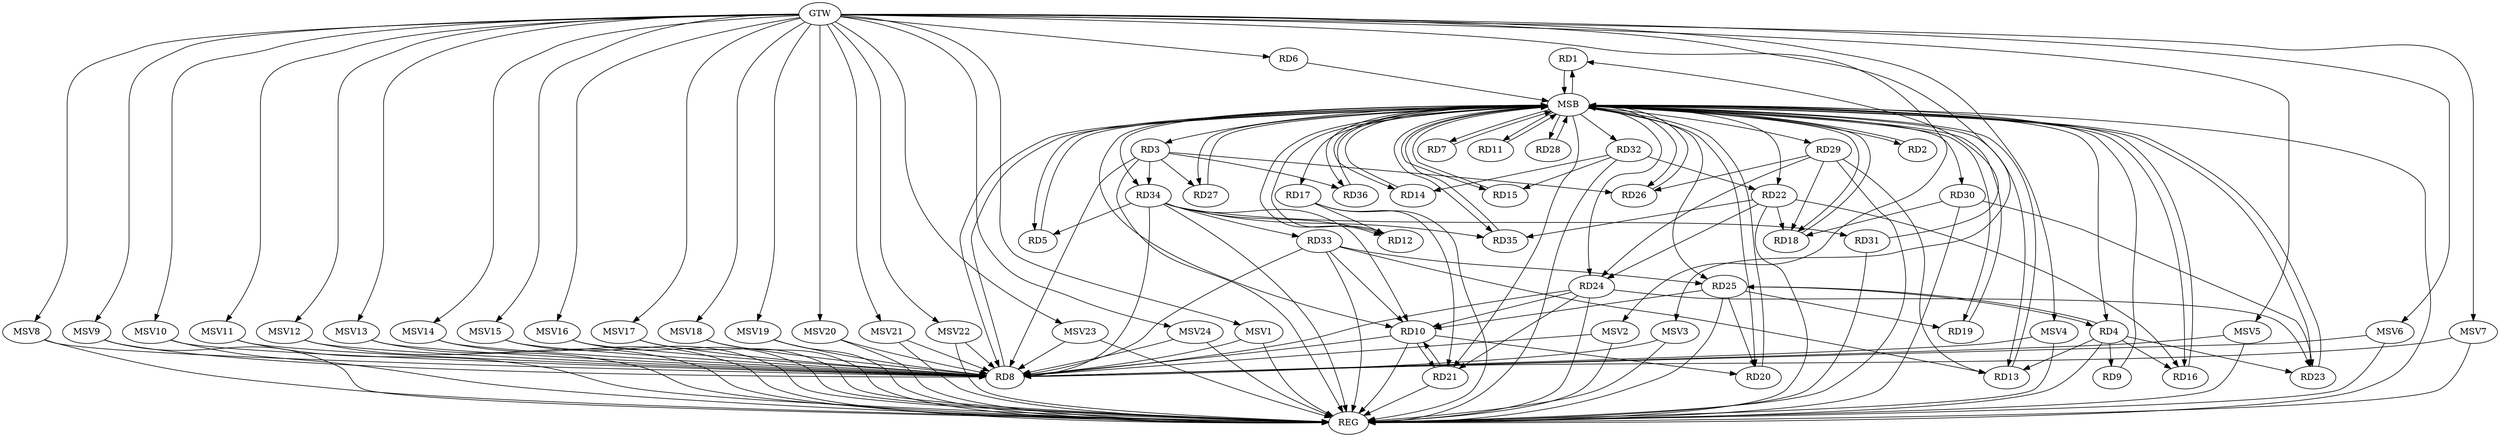 strict digraph G {
  RD1 [ label="RD1" ];
  RD2 [ label="RD2" ];
  RD3 [ label="RD3" ];
  RD4 [ label="RD4" ];
  RD5 [ label="RD5" ];
  RD6 [ label="RD6" ];
  RD7 [ label="RD7" ];
  RD8 [ label="RD8" ];
  RD9 [ label="RD9" ];
  RD10 [ label="RD10" ];
  RD11 [ label="RD11" ];
  RD12 [ label="RD12" ];
  RD13 [ label="RD13" ];
  RD14 [ label="RD14" ];
  RD15 [ label="RD15" ];
  RD16 [ label="RD16" ];
  RD17 [ label="RD17" ];
  RD18 [ label="RD18" ];
  RD19 [ label="RD19" ];
  RD20 [ label="RD20" ];
  RD21 [ label="RD21" ];
  RD22 [ label="RD22" ];
  RD23 [ label="RD23" ];
  RD24 [ label="RD24" ];
  RD25 [ label="RD25" ];
  RD26 [ label="RD26" ];
  RD27 [ label="RD27" ];
  RD28 [ label="RD28" ];
  RD29 [ label="RD29" ];
  RD30 [ label="RD30" ];
  RD31 [ label="RD31" ];
  RD32 [ label="RD32" ];
  RD33 [ label="RD33" ];
  RD34 [ label="RD34" ];
  RD35 [ label="RD35" ];
  RD36 [ label="RD36" ];
  GTW [ label="GTW" ];
  REG [ label="REG" ];
  MSB [ label="MSB" ];
  MSV1 [ label="MSV1" ];
  MSV2 [ label="MSV2" ];
  MSV3 [ label="MSV3" ];
  MSV4 [ label="MSV4" ];
  MSV5 [ label="MSV5" ];
  MSV6 [ label="MSV6" ];
  MSV7 [ label="MSV7" ];
  MSV8 [ label="MSV8" ];
  MSV9 [ label="MSV9" ];
  MSV10 [ label="MSV10" ];
  MSV11 [ label="MSV11" ];
  MSV12 [ label="MSV12" ];
  MSV13 [ label="MSV13" ];
  MSV14 [ label="MSV14" ];
  MSV15 [ label="MSV15" ];
  MSV16 [ label="MSV16" ];
  MSV17 [ label="MSV17" ];
  MSV18 [ label="MSV18" ];
  MSV19 [ label="MSV19" ];
  MSV20 [ label="MSV20" ];
  MSV21 [ label="MSV21" ];
  MSV22 [ label="MSV22" ];
  MSV23 [ label="MSV23" ];
  MSV24 [ label="MSV24" ];
  RD31 -> RD1;
  RD3 -> RD8;
  RD3 -> RD26;
  RD3 -> RD27;
  RD3 -> RD34;
  RD3 -> RD36;
  RD4 -> RD9;
  RD4 -> RD13;
  RD4 -> RD16;
  RD4 -> RD23;
  RD4 -> RD25;
  RD25 -> RD4;
  RD34 -> RD5;
  RD10 -> RD8;
  RD24 -> RD8;
  RD33 -> RD8;
  RD34 -> RD8;
  RD10 -> RD20;
  RD10 -> RD21;
  RD21 -> RD10;
  RD24 -> RD10;
  RD25 -> RD10;
  RD33 -> RD10;
  RD34 -> RD10;
  RD17 -> RD12;
  RD34 -> RD12;
  RD29 -> RD13;
  RD33 -> RD13;
  RD32 -> RD14;
  RD32 -> RD15;
  RD22 -> RD16;
  RD17 -> RD21;
  RD22 -> RD18;
  RD29 -> RD18;
  RD30 -> RD18;
  RD25 -> RD19;
  RD25 -> RD20;
  RD24 -> RD21;
  RD22 -> RD24;
  RD32 -> RD22;
  RD22 -> RD35;
  RD24 -> RD23;
  RD30 -> RD23;
  RD29 -> RD24;
  RD33 -> RD25;
  RD29 -> RD26;
  RD34 -> RD31;
  RD34 -> RD33;
  RD34 -> RD35;
  GTW -> RD6;
  RD3 -> REG;
  RD4 -> REG;
  RD10 -> REG;
  RD17 -> REG;
  RD21 -> REG;
  RD22 -> REG;
  RD24 -> REG;
  RD25 -> REG;
  RD29 -> REG;
  RD30 -> REG;
  RD31 -> REG;
  RD32 -> REG;
  RD33 -> REG;
  RD34 -> REG;
  RD1 -> MSB;
  MSB -> RD18;
  MSB -> RD23;
  MSB -> REG;
  RD2 -> MSB;
  MSB -> RD12;
  MSB -> RD26;
  RD5 -> MSB;
  MSB -> RD10;
  MSB -> RD24;
  MSB -> RD36;
  RD6 -> MSB;
  MSB -> RD5;
  MSB -> RD19;
  MSB -> RD22;
  MSB -> RD25;
  MSB -> RD32;
  RD7 -> MSB;
  MSB -> RD28;
  MSB -> RD30;
  MSB -> RD34;
  MSB -> RD35;
  RD8 -> MSB;
  RD9 -> MSB;
  MSB -> RD14;
  MSB -> RD27;
  RD11 -> MSB;
  MSB -> RD16;
  RD12 -> MSB;
  MSB -> RD13;
  MSB -> RD20;
  RD13 -> MSB;
  MSB -> RD2;
  MSB -> RD29;
  RD14 -> MSB;
  RD15 -> MSB;
  MSB -> RD7;
  RD16 -> MSB;
  MSB -> RD3;
  RD18 -> MSB;
  MSB -> RD8;
  MSB -> RD11;
  RD19 -> MSB;
  RD20 -> MSB;
  RD23 -> MSB;
  MSB -> RD17;
  RD26 -> MSB;
  MSB -> RD4;
  RD27 -> MSB;
  RD28 -> MSB;
  RD35 -> MSB;
  MSB -> RD15;
  MSB -> RD21;
  RD36 -> MSB;
  MSB -> RD1;
  MSV1 -> RD8;
  MSV2 -> RD8;
  MSV3 -> RD8;
  MSV4 -> RD8;
  MSV5 -> RD8;
  GTW -> MSV1;
  MSV1 -> REG;
  GTW -> MSV2;
  MSV2 -> REG;
  GTW -> MSV3;
  MSV3 -> REG;
  GTW -> MSV4;
  MSV4 -> REG;
  GTW -> MSV5;
  MSV5 -> REG;
  MSV6 -> RD8;
  GTW -> MSV6;
  MSV6 -> REG;
  MSV7 -> RD8;
  GTW -> MSV7;
  MSV7 -> REG;
  MSV8 -> RD8;
  GTW -> MSV8;
  MSV8 -> REG;
  MSV9 -> RD8;
  GTW -> MSV9;
  MSV9 -> REG;
  MSV10 -> RD8;
  GTW -> MSV10;
  MSV10 -> REG;
  MSV11 -> RD8;
  GTW -> MSV11;
  MSV11 -> REG;
  MSV12 -> RD8;
  GTW -> MSV12;
  MSV12 -> REG;
  MSV13 -> RD8;
  MSV14 -> RD8;
  GTW -> MSV13;
  MSV13 -> REG;
  GTW -> MSV14;
  MSV14 -> REG;
  MSV15 -> RD8;
  GTW -> MSV15;
  MSV15 -> REG;
  MSV16 -> RD8;
  MSV17 -> RD8;
  MSV18 -> RD8;
  GTW -> MSV16;
  MSV16 -> REG;
  GTW -> MSV17;
  MSV17 -> REG;
  GTW -> MSV18;
  MSV18 -> REG;
  MSV19 -> RD8;
  GTW -> MSV19;
  MSV19 -> REG;
  MSV20 -> RD8;
  MSV21 -> RD8;
  MSV22 -> RD8;
  MSV23 -> RD8;
  MSV24 -> RD8;
  GTW -> MSV20;
  MSV20 -> REG;
  GTW -> MSV21;
  MSV21 -> REG;
  GTW -> MSV22;
  MSV22 -> REG;
  GTW -> MSV23;
  MSV23 -> REG;
  GTW -> MSV24;
  MSV24 -> REG;
}
